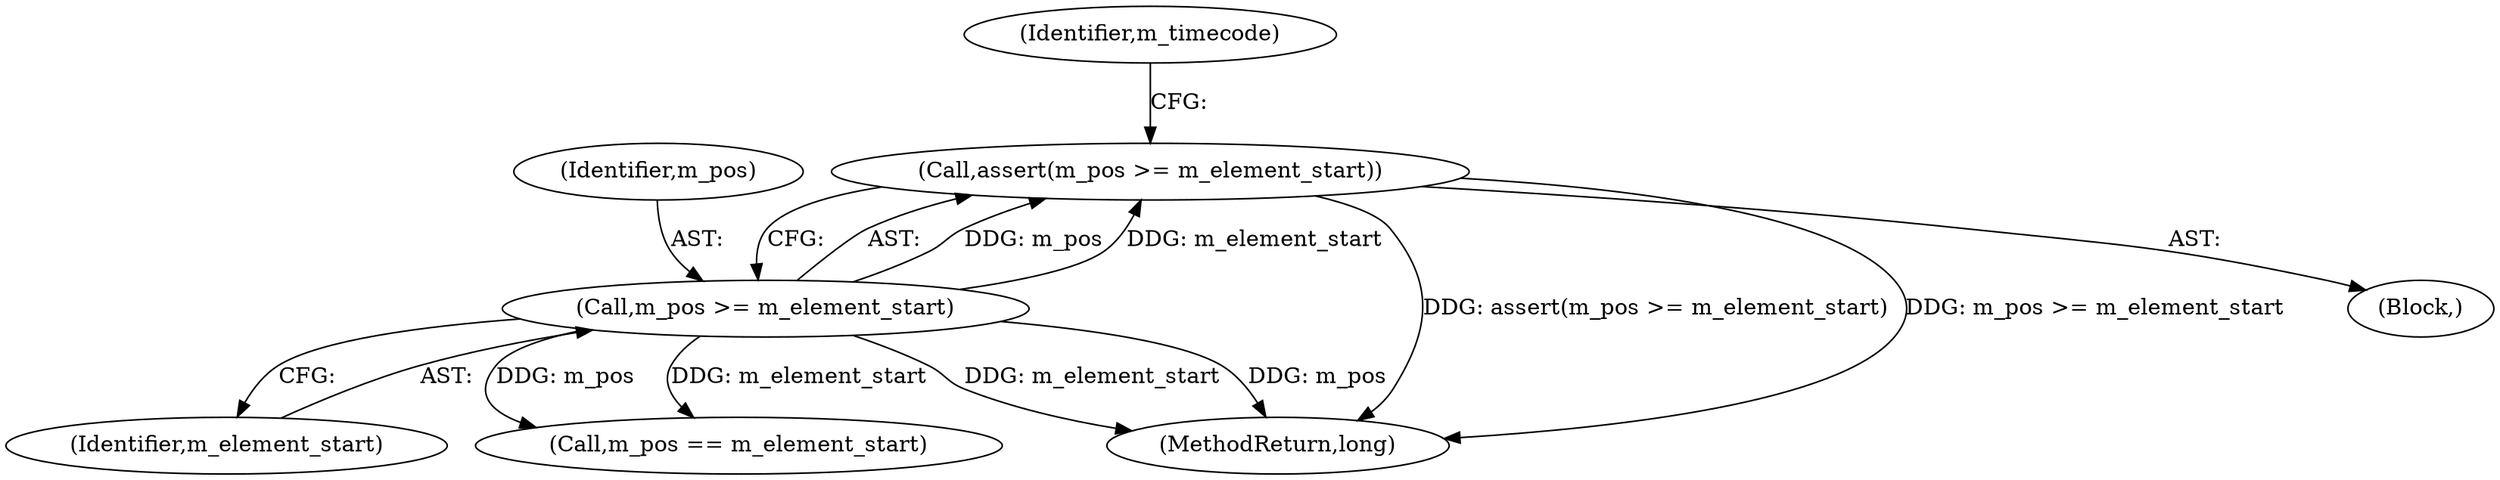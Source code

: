 digraph "1_Android_04839626ed859623901ebd3a5fd483982186b59d_155@API" {
"1000139" [label="(Call,assert(m_pos >= m_element_start))"];
"1000140" [label="(Call,m_pos >= m_element_start)"];
"1000136" [label="(Block,)"];
"1000141" [label="(Identifier,m_pos)"];
"1000139" [label="(Call,assert(m_pos >= m_element_start))"];
"1000688" [label="(MethodReturn,long)"];
"1000140" [label="(Call,m_pos >= m_element_start)"];
"1000142" [label="(Identifier,m_element_start)"];
"1000145" [label="(Identifier,m_timecode)"];
"1000150" [label="(Call,m_pos == m_element_start)"];
"1000139" -> "1000136"  [label="AST: "];
"1000139" -> "1000140"  [label="CFG: "];
"1000140" -> "1000139"  [label="AST: "];
"1000145" -> "1000139"  [label="CFG: "];
"1000139" -> "1000688"  [label="DDG: assert(m_pos >= m_element_start)"];
"1000139" -> "1000688"  [label="DDG: m_pos >= m_element_start"];
"1000140" -> "1000139"  [label="DDG: m_pos"];
"1000140" -> "1000139"  [label="DDG: m_element_start"];
"1000140" -> "1000142"  [label="CFG: "];
"1000141" -> "1000140"  [label="AST: "];
"1000142" -> "1000140"  [label="AST: "];
"1000140" -> "1000688"  [label="DDG: m_element_start"];
"1000140" -> "1000688"  [label="DDG: m_pos"];
"1000140" -> "1000150"  [label="DDG: m_pos"];
"1000140" -> "1000150"  [label="DDG: m_element_start"];
}

